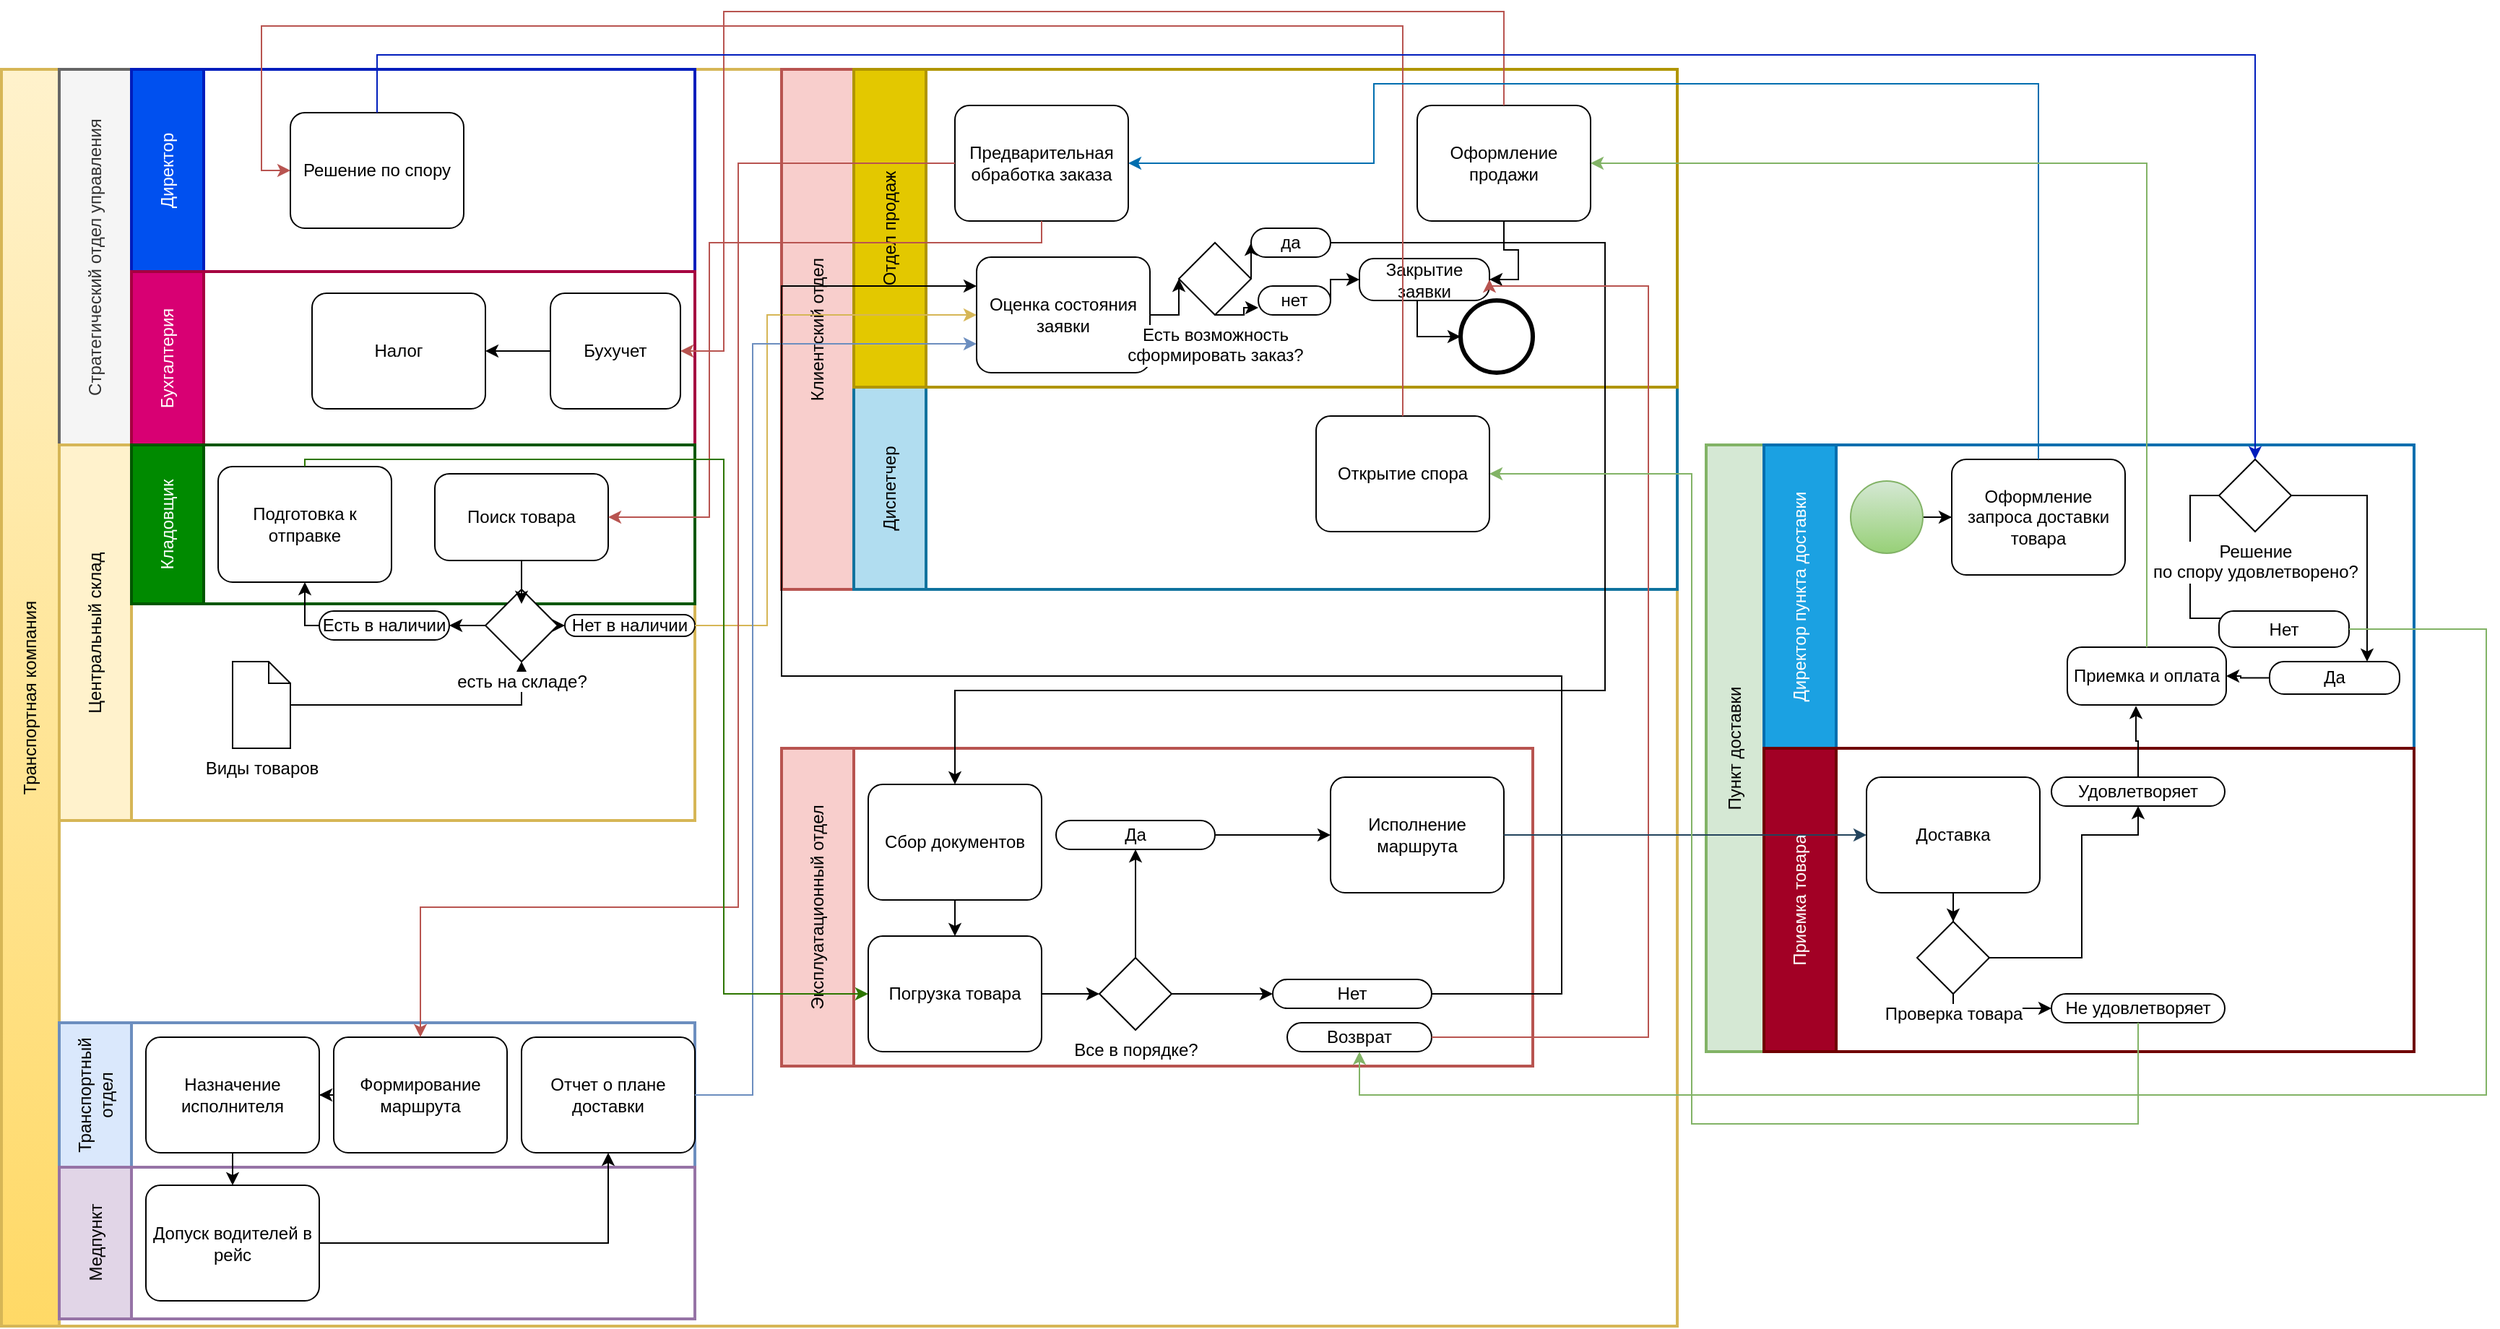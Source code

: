 <mxfile version="21.2.9" type="github">
  <diagram name="Страница 1" id="6Qy9KXgtEiCa99kPZCro">
    <mxGraphModel dx="2607" dy="1422" grid="1" gridSize="10" guides="1" tooltips="1" connect="1" arrows="1" fold="1" page="1" pageScale="1" pageWidth="827" pageHeight="1169" math="0" shadow="0">
      <root>
        <mxCell id="0" />
        <mxCell id="1" parent="0" />
        <mxCell id="vCZI6ark7r9UEHt2x8Z2-2" value="&lt;div&gt;Транспортная компания&lt;/div&gt;" style="swimlane;html=1;startSize=40;fontStyle=0;collapsible=0;horizontal=0;swimlaneLine=1;swimlaneFillColor=#ffffff;strokeWidth=2;whiteSpace=wrap;fillColor=#fff2cc;gradientColor=#ffd966;strokeColor=#d6b656;" vertex="1" parent="1">
          <mxGeometry x="10" y="50" width="1160" height="870" as="geometry" />
        </mxCell>
        <mxCell id="vCZI6ark7r9UEHt2x8Z2-12" value="Клиентский отдел" style="swimlane;html=1;startSize=50;fontStyle=0;collapsible=0;horizontal=0;swimlaneLine=1;swimlaneFillColor=#ffffff;strokeWidth=2;whiteSpace=wrap;fillColor=#f8cecc;strokeColor=#b85450;" vertex="1" parent="vCZI6ark7r9UEHt2x8Z2-2">
          <mxGeometry x="540" width="620" height="360" as="geometry" />
        </mxCell>
        <mxCell id="vCZI6ark7r9UEHt2x8Z2-25" value="Диспетчер" style="swimlane;html=1;startSize=50;fontStyle=0;collapsible=0;horizontal=0;swimlaneLine=1;swimlaneFillColor=#ffffff;strokeWidth=2;whiteSpace=wrap;fillColor=#b1ddf0;strokeColor=#10739e;" vertex="1" parent="vCZI6ark7r9UEHt2x8Z2-12">
          <mxGeometry x="50" y="220" width="570" height="140" as="geometry" />
        </mxCell>
        <mxCell id="vCZI6ark7r9UEHt2x8Z2-144" value="Открытие спора" style="points=[[0.25,0,0],[0.5,0,0],[0.75,0,0],[1,0.25,0],[1,0.5,0],[1,0.75,0],[0.75,1,0],[0.5,1,0],[0.25,1,0],[0,0.75,0],[0,0.5,0],[0,0.25,0]];shape=mxgraph.bpmn.task;whiteSpace=wrap;rectStyle=rounded;size=10;html=1;container=1;expand=0;collapsible=0;taskMarker=abstract;" vertex="1" parent="vCZI6ark7r9UEHt2x8Z2-25">
          <mxGeometry x="320" y="20" width="120" height="80" as="geometry" />
        </mxCell>
        <mxCell id="vCZI6ark7r9UEHt2x8Z2-69" value="Отдел продаж" style="swimlane;html=1;startSize=50;fontStyle=0;collapsible=0;horizontal=0;swimlaneLine=1;swimlaneFillColor=#ffffff;strokeWidth=2;whiteSpace=wrap;fillColor=#e3c800;fontColor=#000000;strokeColor=#B09500;" vertex="1" parent="vCZI6ark7r9UEHt2x8Z2-12">
          <mxGeometry x="50" width="570" height="220" as="geometry" />
        </mxCell>
        <mxCell id="vCZI6ark7r9UEHt2x8Z2-52" value="Предварительная обработка заказа" style="points=[[0.25,0,0],[0.5,0,0],[0.75,0,0],[1,0.25,0],[1,0.5,0],[1,0.75,0],[0.75,1,0],[0.5,1,0],[0.25,1,0],[0,0.75,0],[0,0.5,0],[0,0.25,0]];shape=mxgraph.bpmn.task;whiteSpace=wrap;rectStyle=rounded;size=10;html=1;container=1;expand=0;collapsible=0;taskMarker=abstract;" vertex="1" parent="vCZI6ark7r9UEHt2x8Z2-69">
          <mxGeometry x="70" y="25" width="120" height="80" as="geometry" />
        </mxCell>
        <mxCell id="vCZI6ark7r9UEHt2x8Z2-89" style="edgeStyle=orthogonalEdgeStyle;rounded=0;orthogonalLoop=1;jettySize=auto;html=1;" edge="1" parent="vCZI6ark7r9UEHt2x8Z2-69" source="vCZI6ark7r9UEHt2x8Z2-76" target="vCZI6ark7r9UEHt2x8Z2-88">
          <mxGeometry relative="1" as="geometry" />
        </mxCell>
        <mxCell id="vCZI6ark7r9UEHt2x8Z2-76" value="Оценка состояния заявки" style="points=[[0.25,0,0],[0.5,0,0],[0.75,0,0],[1,0.25,0],[1,0.5,0],[1,0.75,0],[0.75,1,0],[0.5,1,0],[0.25,1,0],[0,0.75,0],[0,0.5,0],[0,0.25,0]];shape=mxgraph.bpmn.task;whiteSpace=wrap;rectStyle=rounded;size=10;html=1;container=1;expand=0;collapsible=0;taskMarker=abstract;" vertex="1" parent="vCZI6ark7r9UEHt2x8Z2-69">
          <mxGeometry x="85" y="130" width="120" height="80" as="geometry" />
        </mxCell>
        <mxCell id="vCZI6ark7r9UEHt2x8Z2-94" style="edgeStyle=orthogonalEdgeStyle;rounded=0;orthogonalLoop=1;jettySize=auto;html=1;entryX=0;entryY=0.5;entryDx=0;entryDy=0;entryPerimeter=0;" edge="1" parent="vCZI6ark7r9UEHt2x8Z2-69" source="vCZI6ark7r9UEHt2x8Z2-88" target="vCZI6ark7r9UEHt2x8Z2-95">
          <mxGeometry relative="1" as="geometry">
            <mxPoint x="360" y="120" as="targetPoint" />
            <Array as="points">
              <mxPoint x="260" y="120" />
              <mxPoint x="260" y="120" />
            </Array>
          </mxGeometry>
        </mxCell>
        <mxCell id="vCZI6ark7r9UEHt2x8Z2-121" style="edgeStyle=orthogonalEdgeStyle;rounded=0;orthogonalLoop=1;jettySize=auto;html=1;exitX=0.5;exitY=1;exitDx=0;exitDy=0;exitPerimeter=0;entryX=0;entryY=0.75;entryDx=0;entryDy=0;entryPerimeter=0;" edge="1" parent="vCZI6ark7r9UEHt2x8Z2-69" source="vCZI6ark7r9UEHt2x8Z2-88" target="vCZI6ark7r9UEHt2x8Z2-115">
          <mxGeometry relative="1" as="geometry">
            <Array as="points">
              <mxPoint x="270" y="170" />
              <mxPoint x="270" y="165" />
            </Array>
          </mxGeometry>
        </mxCell>
        <mxCell id="vCZI6ark7r9UEHt2x8Z2-88" value="&lt;div&gt;Есть возможность &lt;br&gt;&lt;/div&gt;&lt;div&gt;сформировать заказ?&lt;/div&gt;" style="points=[[0.25,0.25,0],[0.5,0,0],[0.75,0.25,0],[1,0.5,0],[0.75,0.75,0],[0.5,1,0],[0.25,0.75,0],[0,0.5,0]];shape=mxgraph.bpmn.gateway2;html=1;verticalLabelPosition=bottom;labelBackgroundColor=#ffffff;verticalAlign=top;align=center;perimeter=rhombusPerimeter;outlineConnect=0;outline=none;symbol=none;" vertex="1" parent="vCZI6ark7r9UEHt2x8Z2-69">
          <mxGeometry x="225" y="120" width="50" height="50" as="geometry" />
        </mxCell>
        <mxCell id="vCZI6ark7r9UEHt2x8Z2-95" value="да" style="points=[[0.25,0,0],[0.5,0,0],[0.75,0,0],[1,0.25,0],[1,0.5,0],[1,0.75,0],[0.75,1,0],[0.5,1,0],[0.25,1,0],[0,0.75,0],[0,0.5,0],[0,0.25,0]];shape=mxgraph.bpmn.task;whiteSpace=wrap;rectStyle=rounded;size=10;html=1;container=1;expand=0;collapsible=0;taskMarker=abstract;" vertex="1" parent="vCZI6ark7r9UEHt2x8Z2-69">
          <mxGeometry x="275" y="110" width="55" height="20" as="geometry" />
        </mxCell>
        <mxCell id="vCZI6ark7r9UEHt2x8Z2-123" style="edgeStyle=orthogonalEdgeStyle;rounded=0;orthogonalLoop=1;jettySize=auto;html=1;exitX=1;exitY=0.5;exitDx=0;exitDy=0;exitPerimeter=0;entryX=0;entryY=0.5;entryDx=0;entryDy=0;entryPerimeter=0;" edge="1" parent="vCZI6ark7r9UEHt2x8Z2-69" source="vCZI6ark7r9UEHt2x8Z2-115" target="vCZI6ark7r9UEHt2x8Z2-133">
          <mxGeometry relative="1" as="geometry">
            <Array as="points">
              <mxPoint x="330" y="146" />
            </Array>
          </mxGeometry>
        </mxCell>
        <mxCell id="vCZI6ark7r9UEHt2x8Z2-115" value="нет" style="points=[[0.25,0,0],[0.5,0,0],[0.75,0,0],[1,0.25,0],[1,0.5,0],[1,0.75,0],[0.75,1,0],[0.5,1,0],[0.25,1,0],[0,0.75,0],[0,0.5,0],[0,0.25,0]];shape=mxgraph.bpmn.task;whiteSpace=wrap;rectStyle=rounded;size=10;html=1;container=1;expand=0;collapsible=0;taskMarker=abstract;" vertex="1" parent="vCZI6ark7r9UEHt2x8Z2-69">
          <mxGeometry x="280" y="150" width="50" height="20" as="geometry" />
        </mxCell>
        <mxCell id="vCZI6ark7r9UEHt2x8Z2-134" style="edgeStyle=orthogonalEdgeStyle;rounded=0;orthogonalLoop=1;jettySize=auto;html=1;entryX=0;entryY=0.5;entryDx=0;entryDy=0;entryPerimeter=0;" edge="1" parent="vCZI6ark7r9UEHt2x8Z2-69" source="vCZI6ark7r9UEHt2x8Z2-133" target="vCZI6ark7r9UEHt2x8Z2-165">
          <mxGeometry relative="1" as="geometry">
            <mxPoint x="460" y="200" as="targetPoint" />
            <Array as="points">
              <mxPoint x="390" y="185" />
            </Array>
          </mxGeometry>
        </mxCell>
        <mxCell id="vCZI6ark7r9UEHt2x8Z2-133" value="Закрытие заявки" style="points=[[0.25,0,0],[0.5,0,0],[0.75,0,0],[1,0.25,0],[1,0.5,0],[1,0.75,0],[0.75,1,0],[0.5,1,0],[0.25,1,0],[0,0.75,0],[0,0.5,0],[0,0.25,0]];shape=mxgraph.bpmn.task;whiteSpace=wrap;rectStyle=rounded;size=10;html=1;container=1;expand=0;collapsible=0;taskMarker=abstract;" vertex="1" parent="vCZI6ark7r9UEHt2x8Z2-69">
          <mxGeometry x="350" y="131" width="90" height="29" as="geometry" />
        </mxCell>
        <mxCell id="vCZI6ark7r9UEHt2x8Z2-158" style="edgeStyle=orthogonalEdgeStyle;rounded=0;orthogonalLoop=1;jettySize=auto;html=1;entryX=1;entryY=0.5;entryDx=0;entryDy=0;entryPerimeter=0;" edge="1" parent="vCZI6ark7r9UEHt2x8Z2-69" source="vCZI6ark7r9UEHt2x8Z2-156" target="vCZI6ark7r9UEHt2x8Z2-133">
          <mxGeometry relative="1" as="geometry" />
        </mxCell>
        <mxCell id="vCZI6ark7r9UEHt2x8Z2-156" value="Оформление продажи" style="points=[[0.25,0,0],[0.5,0,0],[0.75,0,0],[1,0.25,0],[1,0.5,0],[1,0.75,0],[0.75,1,0],[0.5,1,0],[0.25,1,0],[0,0.75,0],[0,0.5,0],[0,0.25,0]];shape=mxgraph.bpmn.task;whiteSpace=wrap;rectStyle=rounded;size=10;html=1;container=1;expand=0;collapsible=0;taskMarker=abstract;" vertex="1" parent="vCZI6ark7r9UEHt2x8Z2-69">
          <mxGeometry x="390" y="25" width="120" height="80" as="geometry" />
        </mxCell>
        <mxCell id="vCZI6ark7r9UEHt2x8Z2-165" value="" style="points=[[0.145,0.145,0],[0.5,0,0],[0.855,0.145,0],[1,0.5,0],[0.855,0.855,0],[0.5,1,0],[0.145,0.855,0],[0,0.5,0]];shape=mxgraph.bpmn.event;html=1;verticalLabelPosition=bottom;labelBackgroundColor=#ffffff;verticalAlign=top;align=center;perimeter=ellipsePerimeter;outlineConnect=0;aspect=fixed;outline=end;symbol=terminate2;" vertex="1" parent="vCZI6ark7r9UEHt2x8Z2-69">
          <mxGeometry x="420" y="160" width="50" height="50" as="geometry" />
        </mxCell>
        <mxCell id="vCZI6ark7r9UEHt2x8Z2-15" value="&lt;div&gt;Эксплуатационный отдел&lt;/div&gt;" style="swimlane;html=1;startSize=50;fontStyle=0;collapsible=0;horizontal=0;swimlaneLine=1;swimlaneFillColor=#ffffff;strokeWidth=2;whiteSpace=wrap;fillColor=#f8cecc;strokeColor=#b85450;" vertex="1" parent="vCZI6ark7r9UEHt2x8Z2-2">
          <mxGeometry x="540" y="470" width="520" height="220" as="geometry" />
        </mxCell>
        <mxCell id="vCZI6ark7r9UEHt2x8Z2-97" style="edgeStyle=orthogonalEdgeStyle;rounded=0;orthogonalLoop=1;jettySize=auto;html=1;entryX=0;entryY=0.5;entryDx=0;entryDy=0;entryPerimeter=0;" edge="1" parent="vCZI6ark7r9UEHt2x8Z2-15" source="vCZI6ark7r9UEHt2x8Z2-30" target="vCZI6ark7r9UEHt2x8Z2-108">
          <mxGeometry relative="1" as="geometry" />
        </mxCell>
        <mxCell id="vCZI6ark7r9UEHt2x8Z2-30" value="Погрузка товара" style="points=[[0.25,0,0],[0.5,0,0],[0.75,0,0],[1,0.25,0],[1,0.5,0],[1,0.75,0],[0.75,1,0],[0.5,1,0],[0.25,1,0],[0,0.75,0],[0,0.5,0],[0,0.25,0]];shape=mxgraph.bpmn.task;whiteSpace=wrap;rectStyle=rounded;size=10;html=1;container=1;expand=0;collapsible=0;taskMarker=abstract;" vertex="1" parent="vCZI6ark7r9UEHt2x8Z2-15">
          <mxGeometry x="60" y="130" width="120" height="80" as="geometry" />
        </mxCell>
        <mxCell id="vCZI6ark7r9UEHt2x8Z2-31" value="Исполнение маршрута" style="points=[[0.25,0,0],[0.5,0,0],[0.75,0,0],[1,0.25,0],[1,0.5,0],[1,0.75,0],[0.75,1,0],[0.5,1,0],[0.25,1,0],[0,0.75,0],[0,0.5,0],[0,0.25,0]];shape=mxgraph.bpmn.task;whiteSpace=wrap;rectStyle=rounded;size=10;html=1;container=1;expand=0;collapsible=0;taskMarker=abstract;" vertex="1" parent="vCZI6ark7r9UEHt2x8Z2-15">
          <mxGeometry x="380" y="20" width="120" height="80" as="geometry" />
        </mxCell>
        <mxCell id="vCZI6ark7r9UEHt2x8Z2-107" style="edgeStyle=orthogonalEdgeStyle;rounded=0;orthogonalLoop=1;jettySize=auto;html=1;" edge="1" parent="vCZI6ark7r9UEHt2x8Z2-15" source="vCZI6ark7r9UEHt2x8Z2-106" target="vCZI6ark7r9UEHt2x8Z2-30">
          <mxGeometry relative="1" as="geometry" />
        </mxCell>
        <mxCell id="vCZI6ark7r9UEHt2x8Z2-106" value="Сбор документов" style="points=[[0.25,0,0],[0.5,0,0],[0.75,0,0],[1,0.25,0],[1,0.5,0],[1,0.75,0],[0.75,1,0],[0.5,1,0],[0.25,1,0],[0,0.75,0],[0,0.5,0],[0,0.25,0]];shape=mxgraph.bpmn.task;whiteSpace=wrap;rectStyle=rounded;size=10;html=1;container=1;expand=0;collapsible=0;taskMarker=abstract;" vertex="1" parent="vCZI6ark7r9UEHt2x8Z2-15">
          <mxGeometry x="60" y="25" width="120" height="80" as="geometry" />
        </mxCell>
        <mxCell id="vCZI6ark7r9UEHt2x8Z2-109" style="edgeStyle=orthogonalEdgeStyle;rounded=0;orthogonalLoop=1;jettySize=auto;html=1;exitX=0.5;exitY=0;exitDx=0;exitDy=0;exitPerimeter=0;entryX=0.5;entryY=1;entryDx=0;entryDy=0;entryPerimeter=0;" edge="1" parent="vCZI6ark7r9UEHt2x8Z2-15" source="vCZI6ark7r9UEHt2x8Z2-108" target="vCZI6ark7r9UEHt2x8Z2-110">
          <mxGeometry relative="1" as="geometry">
            <mxPoint x="305" y="120" as="targetPoint" />
            <Array as="points">
              <mxPoint x="245" y="110" />
              <mxPoint x="245" y="110" />
            </Array>
          </mxGeometry>
        </mxCell>
        <mxCell id="vCZI6ark7r9UEHt2x8Z2-113" style="edgeStyle=orthogonalEdgeStyle;rounded=0;orthogonalLoop=1;jettySize=auto;html=1;exitX=1;exitY=0.5;exitDx=0;exitDy=0;exitPerimeter=0;entryX=0;entryY=0.5;entryDx=0;entryDy=0;entryPerimeter=0;" edge="1" parent="vCZI6ark7r9UEHt2x8Z2-15" source="vCZI6ark7r9UEHt2x8Z2-108" target="vCZI6ark7r9UEHt2x8Z2-112">
          <mxGeometry relative="1" as="geometry" />
        </mxCell>
        <mxCell id="vCZI6ark7r9UEHt2x8Z2-108" value="Все в порядке?" style="points=[[0.25,0.25,0],[0.5,0,0],[0.75,0.25,0],[1,0.5,0],[0.75,0.75,0],[0.5,1,0],[0.25,0.75,0],[0,0.5,0]];shape=mxgraph.bpmn.gateway2;html=1;verticalLabelPosition=bottom;labelBackgroundColor=#ffffff;verticalAlign=top;align=center;perimeter=rhombusPerimeter;outlineConnect=0;outline=none;symbol=none;" vertex="1" parent="vCZI6ark7r9UEHt2x8Z2-15">
          <mxGeometry x="220" y="145" width="50" height="50" as="geometry" />
        </mxCell>
        <mxCell id="vCZI6ark7r9UEHt2x8Z2-118" style="edgeStyle=orthogonalEdgeStyle;rounded=0;orthogonalLoop=1;jettySize=auto;html=1;" edge="1" parent="vCZI6ark7r9UEHt2x8Z2-15" source="vCZI6ark7r9UEHt2x8Z2-110" target="vCZI6ark7r9UEHt2x8Z2-31">
          <mxGeometry relative="1" as="geometry" />
        </mxCell>
        <mxCell id="vCZI6ark7r9UEHt2x8Z2-110" value="Да" style="points=[[0.25,0,0],[0.5,0,0],[0.75,0,0],[1,0.25,0],[1,0.5,0],[1,0.75,0],[0.75,1,0],[0.5,1,0],[0.25,1,0],[0,0.75,0],[0,0.5,0],[0,0.25,0]];shape=mxgraph.bpmn.task;whiteSpace=wrap;rectStyle=rounded;size=10;html=1;container=1;expand=0;collapsible=0;taskMarker=abstract;" vertex="1" parent="vCZI6ark7r9UEHt2x8Z2-15">
          <mxGeometry x="190" y="50" width="110" height="20" as="geometry" />
        </mxCell>
        <mxCell id="vCZI6ark7r9UEHt2x8Z2-112" value="Нет" style="points=[[0.25,0,0],[0.5,0,0],[0.75,0,0],[1,0.25,0],[1,0.5,0],[1,0.75,0],[0.75,1,0],[0.5,1,0],[0.25,1,0],[0,0.75,0],[0,0.5,0],[0,0.25,0]];shape=mxgraph.bpmn.task;whiteSpace=wrap;rectStyle=rounded;size=10;html=1;container=1;expand=0;collapsible=0;taskMarker=abstract;" vertex="1" parent="vCZI6ark7r9UEHt2x8Z2-15">
          <mxGeometry x="340" y="160" width="110" height="20" as="geometry" />
        </mxCell>
        <mxCell id="vCZI6ark7r9UEHt2x8Z2-141" value="Возврат" style="points=[[0.25,0,0],[0.5,0,0],[0.75,0,0],[1,0.25,0],[1,0.5,0],[1,0.75,0],[0.75,1,0],[0.5,1,0],[0.25,1,0],[0,0.75,0],[0,0.5,0],[0,0.25,0]];shape=mxgraph.bpmn.task;whiteSpace=wrap;rectStyle=rounded;size=10;html=1;container=1;expand=0;collapsible=0;taskMarker=abstract;" vertex="1" parent="vCZI6ark7r9UEHt2x8Z2-15">
          <mxGeometry x="350" y="190" width="100" height="20" as="geometry" />
        </mxCell>
        <mxCell id="vCZI6ark7r9UEHt2x8Z2-36" value="Стратегический отдел управления" style="swimlane;html=1;startSize=50;fontStyle=0;collapsible=0;horizontal=0;swimlaneLine=1;swimlaneFillColor=#ffffff;strokeWidth=2;whiteSpace=wrap;fillColor=#f5f5f5;fontColor=#333333;strokeColor=#666666;" vertex="1" parent="vCZI6ark7r9UEHt2x8Z2-2">
          <mxGeometry x="40" width="440" height="260" as="geometry" />
        </mxCell>
        <mxCell id="vCZI6ark7r9UEHt2x8Z2-17" value="Директор" style="swimlane;html=1;startSize=50;fontStyle=0;collapsible=0;horizontal=0;swimlaneLine=1;swimlaneFillColor=#ffffff;strokeWidth=2;whiteSpace=wrap;fillColor=#0050ef;fontColor=#ffffff;strokeColor=#001DBC;" vertex="1" parent="vCZI6ark7r9UEHt2x8Z2-36">
          <mxGeometry x="50" width="390" height="140" as="geometry" />
        </mxCell>
        <mxCell id="vCZI6ark7r9UEHt2x8Z2-146" value="Решение по спору" style="points=[[0.25,0,0],[0.5,0,0],[0.75,0,0],[1,0.25,0],[1,0.5,0],[1,0.75,0],[0.75,1,0],[0.5,1,0],[0.25,1,0],[0,0.75,0],[0,0.5,0],[0,0.25,0]];shape=mxgraph.bpmn.task;whiteSpace=wrap;rectStyle=rounded;size=10;html=1;container=1;expand=0;collapsible=0;taskMarker=abstract;" vertex="1" parent="vCZI6ark7r9UEHt2x8Z2-17">
          <mxGeometry x="110" y="30" width="120" height="80" as="geometry" />
        </mxCell>
        <mxCell id="vCZI6ark7r9UEHt2x8Z2-38" value="Бухгалтерия" style="swimlane;html=1;startSize=50;fontStyle=0;collapsible=0;horizontal=0;swimlaneLine=1;swimlaneFillColor=#ffffff;strokeWidth=2;whiteSpace=wrap;fillColor=#d80073;fontColor=#ffffff;strokeColor=#A50040;" vertex="1" parent="vCZI6ark7r9UEHt2x8Z2-36">
          <mxGeometry x="50" y="140" width="390" height="120" as="geometry" />
        </mxCell>
        <mxCell id="vCZI6ark7r9UEHt2x8Z2-130" style="edgeStyle=orthogonalEdgeStyle;rounded=0;orthogonalLoop=1;jettySize=auto;html=1;entryX=1;entryY=0.5;entryDx=0;entryDy=0;entryPerimeter=0;" edge="1" parent="vCZI6ark7r9UEHt2x8Z2-38" source="vCZI6ark7r9UEHt2x8Z2-128" target="vCZI6ark7r9UEHt2x8Z2-129">
          <mxGeometry relative="1" as="geometry" />
        </mxCell>
        <mxCell id="vCZI6ark7r9UEHt2x8Z2-128" value="Бухучет" style="points=[[0.25,0,0],[0.5,0,0],[0.75,0,0],[1,0.25,0],[1,0.5,0],[1,0.75,0],[0.75,1,0],[0.5,1,0],[0.25,1,0],[0,0.75,0],[0,0.5,0],[0,0.25,0]];shape=mxgraph.bpmn.task;whiteSpace=wrap;rectStyle=rounded;size=10;html=1;container=1;expand=0;collapsible=0;taskMarker=abstract;" vertex="1" parent="vCZI6ark7r9UEHt2x8Z2-38">
          <mxGeometry x="290" y="15" width="90" height="80" as="geometry" />
        </mxCell>
        <mxCell id="vCZI6ark7r9UEHt2x8Z2-129" value="Налог" style="points=[[0.25,0,0],[0.5,0,0],[0.75,0,0],[1,0.25,0],[1,0.5,0],[1,0.75,0],[0.75,1,0],[0.5,1,0],[0.25,1,0],[0,0.75,0],[0,0.5,0],[0,0.25,0]];shape=mxgraph.bpmn.task;whiteSpace=wrap;rectStyle=rounded;size=10;html=1;container=1;expand=0;collapsible=0;taskMarker=abstract;" vertex="1" parent="vCZI6ark7r9UEHt2x8Z2-38">
          <mxGeometry x="125" y="15" width="120" height="80" as="geometry" />
        </mxCell>
        <mxCell id="vCZI6ark7r9UEHt2x8Z2-11" value="Транспортный отдел" style="swimlane;html=1;startSize=50;fontStyle=0;collapsible=0;horizontal=0;swimlaneLine=1;swimlaneFillColor=#ffffff;strokeWidth=2;whiteSpace=wrap;fillColor=#dae8fc;strokeColor=#6c8ebf;" vertex="1" parent="vCZI6ark7r9UEHt2x8Z2-2">
          <mxGeometry x="40" y="660" width="440" height="100" as="geometry" />
        </mxCell>
        <mxCell id="vCZI6ark7r9UEHt2x8Z2-83" style="edgeStyle=orthogonalEdgeStyle;rounded=0;orthogonalLoop=1;jettySize=auto;html=1;" edge="1" parent="vCZI6ark7r9UEHt2x8Z2-11" source="vCZI6ark7r9UEHt2x8Z2-29" target="vCZI6ark7r9UEHt2x8Z2-82">
          <mxGeometry relative="1" as="geometry" />
        </mxCell>
        <mxCell id="vCZI6ark7r9UEHt2x8Z2-29" value="Формирование маршрута" style="points=[[0.25,0,0],[0.5,0,0],[0.75,0,0],[1,0.25,0],[1,0.5,0],[1,0.75,0],[0.75,1,0],[0.5,1,0],[0.25,1,0],[0,0.75,0],[0,0.5,0],[0,0.25,0]];shape=mxgraph.bpmn.task;whiteSpace=wrap;rectStyle=rounded;size=10;html=1;container=1;expand=0;collapsible=0;taskMarker=abstract;" vertex="1" parent="vCZI6ark7r9UEHt2x8Z2-11">
          <mxGeometry x="190" y="10" width="120" height="80" as="geometry" />
        </mxCell>
        <mxCell id="vCZI6ark7r9UEHt2x8Z2-82" value="Назначение исполнителя" style="points=[[0.25,0,0],[0.5,0,0],[0.75,0,0],[1,0.25,0],[1,0.5,0],[1,0.75,0],[0.75,1,0],[0.5,1,0],[0.25,1,0],[0,0.75,0],[0,0.5,0],[0,0.25,0]];shape=mxgraph.bpmn.task;whiteSpace=wrap;rectStyle=rounded;size=10;html=1;container=1;expand=0;collapsible=0;taskMarker=abstract;" vertex="1" parent="vCZI6ark7r9UEHt2x8Z2-11">
          <mxGeometry x="60" y="10" width="120" height="80" as="geometry" />
        </mxCell>
        <mxCell id="vCZI6ark7r9UEHt2x8Z2-85" value="Отчет о плане доставки" style="points=[[0.25,0,0],[0.5,0,0],[0.75,0,0],[1,0.25,0],[1,0.5,0],[1,0.75,0],[0.75,1,0],[0.5,1,0],[0.25,1,0],[0,0.75,0],[0,0.5,0],[0,0.25,0]];shape=mxgraph.bpmn.task;whiteSpace=wrap;rectStyle=rounded;size=10;html=1;container=1;expand=0;collapsible=0;taskMarker=abstract;" vertex="1" parent="vCZI6ark7r9UEHt2x8Z2-11">
          <mxGeometry x="320" y="10" width="120" height="80" as="geometry" />
        </mxCell>
        <mxCell id="vCZI6ark7r9UEHt2x8Z2-16" value="Медпункт" style="swimlane;html=1;startSize=50;fontStyle=0;collapsible=0;horizontal=0;swimlaneLine=1;swimlaneFillColor=#ffffff;strokeWidth=2;whiteSpace=wrap;fillColor=#e1d5e7;strokeColor=#9673a6;" vertex="1" parent="vCZI6ark7r9UEHt2x8Z2-2">
          <mxGeometry x="40" y="760" width="440" height="105" as="geometry" />
        </mxCell>
        <mxCell id="vCZI6ark7r9UEHt2x8Z2-33" value="Допуск водителей в рейс" style="points=[[0.25,0,0],[0.5,0,0],[0.75,0,0],[1,0.25,0],[1,0.5,0],[1,0.75,0],[0.75,1,0],[0.5,1,0],[0.25,1,0],[0,0.75,0],[0,0.5,0],[0,0.25,0]];shape=mxgraph.bpmn.task;whiteSpace=wrap;rectStyle=rounded;size=10;html=1;container=1;expand=0;collapsible=0;taskMarker=abstract;" vertex="1" parent="vCZI6ark7r9UEHt2x8Z2-16">
          <mxGeometry x="60" y="12.5" width="120" height="80" as="geometry" />
        </mxCell>
        <mxCell id="vCZI6ark7r9UEHt2x8Z2-1" value="&lt;div&gt;Центральный склад&lt;/div&gt;" style="swimlane;html=1;startSize=50;fontStyle=0;collapsible=0;horizontal=0;swimlaneLine=1;swimlaneFillColor=#ffffff;strokeWidth=2;whiteSpace=wrap;fillColor=#fff2cc;strokeColor=#d6b656;" vertex="1" parent="vCZI6ark7r9UEHt2x8Z2-2">
          <mxGeometry x="40" y="260" width="440" height="260" as="geometry" />
        </mxCell>
        <mxCell id="vCZI6ark7r9UEHt2x8Z2-27" value="&lt;div&gt;Кладовщик&lt;/div&gt;" style="swimlane;html=1;startSize=50;fontStyle=0;collapsible=0;horizontal=0;swimlaneLine=1;swimlaneFillColor=#ffffff;strokeWidth=2;whiteSpace=wrap;fillColor=#008a00;fontColor=#ffffff;strokeColor=#005700;" vertex="1" parent="vCZI6ark7r9UEHt2x8Z2-1">
          <mxGeometry x="50" width="390" height="110" as="geometry" />
        </mxCell>
        <mxCell id="vCZI6ark7r9UEHt2x8Z2-55" value="Поиск товара" style="points=[[0.25,0,0],[0.5,0,0],[0.75,0,0],[1,0.25,0],[1,0.5,0],[1,0.75,0],[0.75,1,0],[0.5,1,0],[0.25,1,0],[0,0.75,0],[0,0.5,0],[0,0.25,0]];shape=mxgraph.bpmn.task;whiteSpace=wrap;rectStyle=rounded;size=10;html=1;container=1;expand=0;collapsible=0;taskMarker=abstract;" vertex="1" parent="vCZI6ark7r9UEHt2x8Z2-27">
          <mxGeometry x="210" y="20" width="120" height="60" as="geometry" />
        </mxCell>
        <mxCell id="vCZI6ark7r9UEHt2x8Z2-40" value="Подготовка к отправке" style="points=[[0.25,0,0],[0.5,0,0],[0.75,0,0],[1,0.25,0],[1,0.5,0],[1,0.75,0],[0.75,1,0],[0.5,1,0],[0.25,1,0],[0,0.75,0],[0,0.5,0],[0,0.25,0]];shape=mxgraph.bpmn.task;whiteSpace=wrap;rectStyle=rounded;size=10;html=1;container=1;expand=0;collapsible=0;taskMarker=abstract;" vertex="1" parent="vCZI6ark7r9UEHt2x8Z2-27">
          <mxGeometry x="60" y="15" width="120" height="80" as="geometry" />
        </mxCell>
        <mxCell id="vCZI6ark7r9UEHt2x8Z2-60" style="edgeStyle=orthogonalEdgeStyle;rounded=0;orthogonalLoop=1;jettySize=auto;html=1;entryX=0.5;entryY=1;entryDx=0;entryDy=0;entryPerimeter=0;" edge="1" parent="vCZI6ark7r9UEHt2x8Z2-1" source="vCZI6ark7r9UEHt2x8Z2-41" target="vCZI6ark7r9UEHt2x8Z2-56">
          <mxGeometry relative="1" as="geometry" />
        </mxCell>
        <mxCell id="vCZI6ark7r9UEHt2x8Z2-41" value="Виды товаров" style="shape=mxgraph.bpmn.data;labelPosition=center;verticalLabelPosition=bottom;align=center;verticalAlign=top;size=15;html=1;" vertex="1" parent="vCZI6ark7r9UEHt2x8Z2-1">
          <mxGeometry x="120" y="150" width="40" height="60" as="geometry" />
        </mxCell>
        <mxCell id="vCZI6ark7r9UEHt2x8Z2-63" style="edgeStyle=orthogonalEdgeStyle;rounded=0;orthogonalLoop=1;jettySize=auto;html=1;entryX=1;entryY=0.5;entryDx=0;entryDy=0;entryPerimeter=0;" edge="1" parent="vCZI6ark7r9UEHt2x8Z2-1" source="vCZI6ark7r9UEHt2x8Z2-56" target="vCZI6ark7r9UEHt2x8Z2-62">
          <mxGeometry relative="1" as="geometry" />
        </mxCell>
        <mxCell id="vCZI6ark7r9UEHt2x8Z2-73" style="edgeStyle=orthogonalEdgeStyle;rounded=0;orthogonalLoop=1;jettySize=auto;html=1;entryX=0;entryY=0.5;entryDx=0;entryDy=0;entryPerimeter=0;" edge="1" parent="vCZI6ark7r9UEHt2x8Z2-1" source="vCZI6ark7r9UEHt2x8Z2-56" target="vCZI6ark7r9UEHt2x8Z2-72">
          <mxGeometry relative="1" as="geometry" />
        </mxCell>
        <mxCell id="vCZI6ark7r9UEHt2x8Z2-56" value="есть на складе?" style="points=[[0.25,0.25,0],[0.5,0,0],[0.75,0.25,0],[1,0.5,0],[0.75,0.75,0],[0.5,1,0],[0.25,0.75,0],[0,0.5,0]];shape=mxgraph.bpmn.gateway2;html=1;verticalLabelPosition=bottom;labelBackgroundColor=#ffffff;verticalAlign=top;align=center;perimeter=rhombusPerimeter;outlineConnect=0;outline=none;symbol=none;" vertex="1" parent="vCZI6ark7r9UEHt2x8Z2-1">
          <mxGeometry x="295" y="100" width="50" height="50" as="geometry" />
        </mxCell>
        <mxCell id="vCZI6ark7r9UEHt2x8Z2-58" value="" style="edgeStyle=orthogonalEdgeStyle;rounded=0;orthogonalLoop=1;jettySize=auto;html=1;entryX=0.5;entryY=0.2;entryDx=0;entryDy=0;entryPerimeter=0;" edge="1" parent="vCZI6ark7r9UEHt2x8Z2-1" source="vCZI6ark7r9UEHt2x8Z2-55" target="vCZI6ark7r9UEHt2x8Z2-56">
          <mxGeometry relative="1" as="geometry" />
        </mxCell>
        <mxCell id="vCZI6ark7r9UEHt2x8Z2-66" style="edgeStyle=orthogonalEdgeStyle;rounded=0;orthogonalLoop=1;jettySize=auto;html=1;entryX=0.5;entryY=1;entryDx=0;entryDy=0;entryPerimeter=0;exitX=0;exitY=0.5;exitDx=0;exitDy=0;exitPerimeter=0;" edge="1" parent="vCZI6ark7r9UEHt2x8Z2-1" source="vCZI6ark7r9UEHt2x8Z2-62" target="vCZI6ark7r9UEHt2x8Z2-40">
          <mxGeometry relative="1" as="geometry" />
        </mxCell>
        <mxCell id="vCZI6ark7r9UEHt2x8Z2-62" value="Есть в наличии" style="points=[[0.25,0,0],[0.5,0,0],[0.75,0,0],[1,0.25,0],[1,0.5,0],[1,0.75,0],[0.75,1,0],[0.5,1,0],[0.25,1,0],[0,0.75,0],[0,0.5,0],[0,0.25,0]];shape=mxgraph.bpmn.task;whiteSpace=wrap;rectStyle=rounded;size=10;html=1;container=1;expand=0;collapsible=0;taskMarker=abstract;" vertex="1" parent="vCZI6ark7r9UEHt2x8Z2-1">
          <mxGeometry x="180" y="115" width="90" height="20" as="geometry" />
        </mxCell>
        <mxCell id="vCZI6ark7r9UEHt2x8Z2-72" value="Нет в наличии" style="points=[[0.25,0,0],[0.5,0,0],[0.75,0,0],[1,0.25,0],[1,0.5,0],[1,0.75,0],[0.75,1,0],[0.5,1,0],[0.25,1,0],[0,0.75,0],[0,0.5,0],[0,0.25,0]];shape=mxgraph.bpmn.task;whiteSpace=wrap;rectStyle=rounded;size=10;html=1;container=1;expand=0;collapsible=0;taskMarker=abstract;" vertex="1" parent="vCZI6ark7r9UEHt2x8Z2-1">
          <mxGeometry x="350" y="117.5" width="90" height="15" as="geometry" />
        </mxCell>
        <mxCell id="vCZI6ark7r9UEHt2x8Z2-59" style="edgeStyle=orthogonalEdgeStyle;rounded=0;orthogonalLoop=1;jettySize=auto;html=1;exitX=0.5;exitY=1;exitDx=0;exitDy=0;exitPerimeter=0;fillColor=#f8cecc;strokeColor=#b85450;" edge="1" parent="vCZI6ark7r9UEHt2x8Z2-2" source="vCZI6ark7r9UEHt2x8Z2-52">
          <mxGeometry relative="1" as="geometry">
            <mxPoint x="420" y="310" as="targetPoint" />
            <Array as="points">
              <mxPoint x="720" y="120" />
              <mxPoint x="490" y="120" />
              <mxPoint x="490" y="310" />
            </Array>
          </mxGeometry>
        </mxCell>
        <mxCell id="vCZI6ark7r9UEHt2x8Z2-74" style="edgeStyle=orthogonalEdgeStyle;rounded=0;orthogonalLoop=1;jettySize=auto;html=1;entryX=0;entryY=0.5;entryDx=0;entryDy=0;entryPerimeter=0;fillColor=#fff2cc;strokeColor=#d6b656;" edge="1" parent="vCZI6ark7r9UEHt2x8Z2-2" source="vCZI6ark7r9UEHt2x8Z2-72" target="vCZI6ark7r9UEHt2x8Z2-76">
          <mxGeometry relative="1" as="geometry">
            <Array as="points">
              <mxPoint x="530" y="385" />
              <mxPoint x="530" y="170" />
            </Array>
          </mxGeometry>
        </mxCell>
        <mxCell id="vCZI6ark7r9UEHt2x8Z2-81" style="edgeStyle=orthogonalEdgeStyle;rounded=0;orthogonalLoop=1;jettySize=auto;html=1;fillColor=#f8cecc;strokeColor=#b85450;entryX=0.5;entryY=0;entryDx=0;entryDy=0;entryPerimeter=0;" edge="1" parent="vCZI6ark7r9UEHt2x8Z2-2" source="vCZI6ark7r9UEHt2x8Z2-52" target="vCZI6ark7r9UEHt2x8Z2-29">
          <mxGeometry relative="1" as="geometry">
            <mxPoint x="290" y="660" as="targetPoint" />
            <Array as="points">
              <mxPoint x="510" y="65" />
              <mxPoint x="510" y="580" />
              <mxPoint x="290" y="580" />
            </Array>
          </mxGeometry>
        </mxCell>
        <mxCell id="vCZI6ark7r9UEHt2x8Z2-84" style="edgeStyle=orthogonalEdgeStyle;rounded=0;orthogonalLoop=1;jettySize=auto;html=1;" edge="1" parent="vCZI6ark7r9UEHt2x8Z2-2" source="vCZI6ark7r9UEHt2x8Z2-82" target="vCZI6ark7r9UEHt2x8Z2-33">
          <mxGeometry relative="1" as="geometry" />
        </mxCell>
        <mxCell id="vCZI6ark7r9UEHt2x8Z2-87" style="edgeStyle=orthogonalEdgeStyle;rounded=0;orthogonalLoop=1;jettySize=auto;html=1;entryX=0;entryY=0.75;entryDx=0;entryDy=0;entryPerimeter=0;fillColor=#dae8fc;strokeColor=#6c8ebf;exitX=1;exitY=0.5;exitDx=0;exitDy=0;exitPerimeter=0;" edge="1" parent="vCZI6ark7r9UEHt2x8Z2-2" source="vCZI6ark7r9UEHt2x8Z2-85" target="vCZI6ark7r9UEHt2x8Z2-76">
          <mxGeometry relative="1" as="geometry">
            <Array as="points">
              <mxPoint x="520" y="710" />
              <mxPoint x="520" y="190" />
            </Array>
          </mxGeometry>
        </mxCell>
        <mxCell id="vCZI6ark7r9UEHt2x8Z2-96" style="edgeStyle=orthogonalEdgeStyle;rounded=0;orthogonalLoop=1;jettySize=auto;html=1;entryX=0.5;entryY=0;entryDx=0;entryDy=0;entryPerimeter=0;" edge="1" parent="vCZI6ark7r9UEHt2x8Z2-2" source="vCZI6ark7r9UEHt2x8Z2-95" target="vCZI6ark7r9UEHt2x8Z2-106">
          <mxGeometry relative="1" as="geometry">
            <Array as="points">
              <mxPoint x="1110" y="120" />
              <mxPoint x="1110" y="430" />
              <mxPoint x="660" y="430" />
            </Array>
          </mxGeometry>
        </mxCell>
        <mxCell id="vCZI6ark7r9UEHt2x8Z2-105" style="edgeStyle=orthogonalEdgeStyle;rounded=0;orthogonalLoop=1;jettySize=auto;html=1;entryX=0;entryY=0.5;entryDx=0;entryDy=0;entryPerimeter=0;fillColor=#60a917;strokeColor=#2D7600;" edge="1" parent="vCZI6ark7r9UEHt2x8Z2-2" source="vCZI6ark7r9UEHt2x8Z2-40" target="vCZI6ark7r9UEHt2x8Z2-30">
          <mxGeometry relative="1" as="geometry">
            <Array as="points">
              <mxPoint x="210" y="270" />
              <mxPoint x="500" y="270" />
              <mxPoint x="500" y="640" />
            </Array>
          </mxGeometry>
        </mxCell>
        <mxCell id="vCZI6ark7r9UEHt2x8Z2-117" style="edgeStyle=orthogonalEdgeStyle;rounded=0;orthogonalLoop=1;jettySize=auto;html=1;exitX=1;exitY=0.5;exitDx=0;exitDy=0;exitPerimeter=0;entryX=0;entryY=0.25;entryDx=0;entryDy=0;entryPerimeter=0;" edge="1" parent="vCZI6ark7r9UEHt2x8Z2-2" source="vCZI6ark7r9UEHt2x8Z2-112" target="vCZI6ark7r9UEHt2x8Z2-76">
          <mxGeometry relative="1" as="geometry">
            <Array as="points">
              <mxPoint x="1080" y="640" />
              <mxPoint x="1080" y="420" />
              <mxPoint x="540" y="420" />
              <mxPoint x="540" y="150" />
            </Array>
          </mxGeometry>
        </mxCell>
        <mxCell id="vCZI6ark7r9UEHt2x8Z2-145" style="edgeStyle=orthogonalEdgeStyle;rounded=0;orthogonalLoop=1;jettySize=auto;html=1;entryX=0;entryY=0.5;entryDx=0;entryDy=0;entryPerimeter=0;fillColor=#f8cecc;strokeColor=#b85450;" edge="1" parent="vCZI6ark7r9UEHt2x8Z2-2" source="vCZI6ark7r9UEHt2x8Z2-144" target="vCZI6ark7r9UEHt2x8Z2-146">
          <mxGeometry relative="1" as="geometry">
            <mxPoint x="180" y="80" as="targetPoint" />
            <Array as="points">
              <mxPoint x="970" y="-30" />
              <mxPoint x="180" y="-30" />
              <mxPoint x="180" y="70" />
            </Array>
          </mxGeometry>
        </mxCell>
        <mxCell id="vCZI6ark7r9UEHt2x8Z2-157" style="edgeStyle=orthogonalEdgeStyle;rounded=0;orthogonalLoop=1;jettySize=auto;html=1;entryX=1;entryY=0.5;entryDx=0;entryDy=0;entryPerimeter=0;fillColor=#f8cecc;strokeColor=#b85450;" edge="1" parent="vCZI6ark7r9UEHt2x8Z2-2" source="vCZI6ark7r9UEHt2x8Z2-156" target="vCZI6ark7r9UEHt2x8Z2-128">
          <mxGeometry relative="1" as="geometry">
            <Array as="points">
              <mxPoint x="1040" y="-40" />
              <mxPoint x="500" y="-40" />
              <mxPoint x="500" y="195" />
            </Array>
          </mxGeometry>
        </mxCell>
        <mxCell id="vCZI6ark7r9UEHt2x8Z2-86" style="edgeStyle=orthogonalEdgeStyle;rounded=0;orthogonalLoop=1;jettySize=auto;html=1;entryX=0.5;entryY=1;entryDx=0;entryDy=0;entryPerimeter=0;" edge="1" parent="vCZI6ark7r9UEHt2x8Z2-2" source="vCZI6ark7r9UEHt2x8Z2-33" target="vCZI6ark7r9UEHt2x8Z2-85">
          <mxGeometry relative="1" as="geometry">
            <mxPoint x="350" y="760" as="targetPoint" />
            <Array as="points">
              <mxPoint x="420" y="813" />
            </Array>
          </mxGeometry>
        </mxCell>
        <mxCell id="vCZI6ark7r9UEHt2x8Z2-159" style="edgeStyle=orthogonalEdgeStyle;rounded=0;orthogonalLoop=1;jettySize=auto;html=1;entryX=1;entryY=0.5;entryDx=0;entryDy=0;entryPerimeter=0;fillColor=#f8cecc;strokeColor=#b85450;" edge="1" parent="vCZI6ark7r9UEHt2x8Z2-2" source="vCZI6ark7r9UEHt2x8Z2-141" target="vCZI6ark7r9UEHt2x8Z2-133">
          <mxGeometry relative="1" as="geometry">
            <mxPoint x="1030" y="160" as="targetPoint" />
            <Array as="points">
              <mxPoint x="1140" y="670" />
              <mxPoint x="1140" y="150" />
              <mxPoint x="1030" y="150" />
            </Array>
          </mxGeometry>
        </mxCell>
        <mxCell id="vCZI6ark7r9UEHt2x8Z2-3" value="&lt;div&gt;Пункт доставки&lt;/div&gt;" style="swimlane;html=1;startSize=40;fontStyle=0;collapsible=0;horizontal=0;swimlaneLine=1;swimlaneFillColor=#ffffff;strokeWidth=2;whiteSpace=wrap;fillColor=#d5e8d4;strokeColor=#82b366;" vertex="1" parent="1">
          <mxGeometry x="1190" y="310" width="490" height="420" as="geometry" />
        </mxCell>
        <mxCell id="vCZI6ark7r9UEHt2x8Z2-4" value="&lt;div&gt;Директор пункта доставки&lt;/div&gt;" style="swimlane;html=1;startSize=50;fontStyle=0;collapsible=0;horizontal=0;swimlaneLine=1;swimlaneFillColor=#ffffff;strokeWidth=2;whiteSpace=wrap;fillColor=#1ba1e2;fontColor=#ffffff;strokeColor=#006EAF;" vertex="1" parent="vCZI6ark7r9UEHt2x8Z2-3">
          <mxGeometry x="40" width="450" height="210" as="geometry" />
        </mxCell>
        <mxCell id="vCZI6ark7r9UEHt2x8Z2-49" style="edgeStyle=orthogonalEdgeStyle;rounded=0;orthogonalLoop=1;jettySize=auto;html=1;" edge="1" parent="vCZI6ark7r9UEHt2x8Z2-4" source="vCZI6ark7r9UEHt2x8Z2-47" target="vCZI6ark7r9UEHt2x8Z2-48">
          <mxGeometry relative="1" as="geometry" />
        </mxCell>
        <mxCell id="vCZI6ark7r9UEHt2x8Z2-47" value="" style="points=[[0.145,0.145,0],[0.5,0,0],[0.855,0.145,0],[1,0.5,0],[0.855,0.855,0],[0.5,1,0],[0.145,0.855,0],[0,0.5,0]];shape=mxgraph.bpmn.event;html=1;verticalLabelPosition=bottom;labelBackgroundColor=#ffffff;verticalAlign=top;align=center;perimeter=ellipsePerimeter;outlineConnect=0;aspect=fixed;outline=standard;symbol=general;fillColor=#d5e8d4;gradientColor=#97d077;strokeColor=#82b366;" vertex="1" parent="vCZI6ark7r9UEHt2x8Z2-4">
          <mxGeometry x="60" y="25" width="50" height="50" as="geometry" />
        </mxCell>
        <mxCell id="vCZI6ark7r9UEHt2x8Z2-48" value="Оформление запроса доставки товара" style="points=[[0.25,0,0],[0.5,0,0],[0.75,0,0],[1,0.25,0],[1,0.5,0],[1,0.75,0],[0.75,1,0],[0.5,1,0],[0.25,1,0],[0,0.75,0],[0,0.5,0],[0,0.25,0]];shape=mxgraph.bpmn.task;whiteSpace=wrap;rectStyle=rounded;size=10;html=1;container=1;expand=0;collapsible=0;taskMarker=abstract;" vertex="1" parent="vCZI6ark7r9UEHt2x8Z2-4">
          <mxGeometry x="130" y="10" width="120" height="80" as="geometry" />
        </mxCell>
        <mxCell id="vCZI6ark7r9UEHt2x8Z2-125" value="Приемка и оплата" style="points=[[0.25,0,0],[0.5,0,0],[0.75,0,0],[1,0.25,0],[1,0.5,0],[1,0.75,0],[0.75,1,0],[0.5,1,0],[0.25,1,0],[0,0.75,0],[0,0.5,0],[0,0.25,0]];shape=mxgraph.bpmn.task;whiteSpace=wrap;rectStyle=rounded;size=10;html=1;container=1;expand=0;collapsible=0;taskMarker=abstract;" vertex="1" parent="vCZI6ark7r9UEHt2x8Z2-4">
          <mxGeometry x="210" y="140" width="110" height="40" as="geometry" />
        </mxCell>
        <mxCell id="vCZI6ark7r9UEHt2x8Z2-151" style="edgeStyle=orthogonalEdgeStyle;rounded=0;orthogonalLoop=1;jettySize=auto;html=1;entryX=0.75;entryY=0;entryDx=0;entryDy=0;entryPerimeter=0;exitX=1;exitY=0.5;exitDx=0;exitDy=0;exitPerimeter=0;" edge="1" parent="vCZI6ark7r9UEHt2x8Z2-4" source="vCZI6ark7r9UEHt2x8Z2-149" target="vCZI6ark7r9UEHt2x8Z2-150">
          <mxGeometry relative="1" as="geometry" />
        </mxCell>
        <mxCell id="vCZI6ark7r9UEHt2x8Z2-154" style="edgeStyle=orthogonalEdgeStyle;rounded=0;orthogonalLoop=1;jettySize=auto;html=1;entryX=0;entryY=0.25;entryDx=0;entryDy=0;entryPerimeter=0;exitX=0;exitY=0.5;exitDx=0;exitDy=0;exitPerimeter=0;" edge="1" parent="vCZI6ark7r9UEHt2x8Z2-4" source="vCZI6ark7r9UEHt2x8Z2-149" target="vCZI6ark7r9UEHt2x8Z2-153">
          <mxGeometry relative="1" as="geometry">
            <Array as="points">
              <mxPoint x="295" y="35" />
              <mxPoint x="295" y="120" />
              <mxPoint x="350" y="120" />
            </Array>
          </mxGeometry>
        </mxCell>
        <mxCell id="vCZI6ark7r9UEHt2x8Z2-149" value="&lt;div&gt;Решение &lt;br&gt;&lt;/div&gt;&lt;div&gt;по спору удовлетворено?&lt;/div&gt;" style="points=[[0.25,0.25,0],[0.5,0,0],[0.75,0.25,0],[1,0.5,0],[0.75,0.75,0],[0.5,1,0],[0.25,0.75,0],[0,0.5,0]];shape=mxgraph.bpmn.gateway2;html=1;verticalLabelPosition=bottom;labelBackgroundColor=#ffffff;verticalAlign=top;align=center;perimeter=rhombusPerimeter;outlineConnect=0;outline=none;symbol=none;" vertex="1" parent="vCZI6ark7r9UEHt2x8Z2-4">
          <mxGeometry x="315" y="10" width="50" height="50" as="geometry" />
        </mxCell>
        <mxCell id="vCZI6ark7r9UEHt2x8Z2-152" style="edgeStyle=orthogonalEdgeStyle;rounded=0;orthogonalLoop=1;jettySize=auto;html=1;entryX=1;entryY=0.5;entryDx=0;entryDy=0;entryPerimeter=0;" edge="1" parent="vCZI6ark7r9UEHt2x8Z2-4" source="vCZI6ark7r9UEHt2x8Z2-150" target="vCZI6ark7r9UEHt2x8Z2-125">
          <mxGeometry relative="1" as="geometry" />
        </mxCell>
        <mxCell id="vCZI6ark7r9UEHt2x8Z2-150" value="Да" style="points=[[0.25,0,0],[0.5,0,0],[0.75,0,0],[1,0.25,0],[1,0.5,0],[1,0.75,0],[0.75,1,0],[0.5,1,0],[0.25,1,0],[0,0.75,0],[0,0.5,0],[0,0.25,0]];shape=mxgraph.bpmn.task;whiteSpace=wrap;rectStyle=rounded;size=10;html=1;container=1;expand=0;collapsible=0;taskMarker=abstract;" vertex="1" parent="vCZI6ark7r9UEHt2x8Z2-4">
          <mxGeometry x="350" y="150" width="90" height="22.5" as="geometry" />
        </mxCell>
        <mxCell id="vCZI6ark7r9UEHt2x8Z2-153" value="Нет" style="points=[[0.25,0,0],[0.5,0,0],[0.75,0,0],[1,0.25,0],[1,0.5,0],[1,0.75,0],[0.75,1,0],[0.5,1,0],[0.25,1,0],[0,0.75,0],[0,0.5,0],[0,0.25,0]];shape=mxgraph.bpmn.task;whiteSpace=wrap;rectStyle=rounded;size=10;html=1;container=1;expand=0;collapsible=0;taskMarker=abstract;" vertex="1" parent="vCZI6ark7r9UEHt2x8Z2-4">
          <mxGeometry x="315" y="115" width="90" height="25" as="geometry" />
        </mxCell>
        <mxCell id="vCZI6ark7r9UEHt2x8Z2-39" value="Приемка товара" style="swimlane;html=1;startSize=50;fontStyle=0;collapsible=0;horizontal=0;swimlaneLine=1;swimlaneFillColor=#ffffff;strokeWidth=2;whiteSpace=wrap;fillColor=#a20025;fontColor=#ffffff;strokeColor=#6F0000;" vertex="1" parent="vCZI6ark7r9UEHt2x8Z2-3">
          <mxGeometry x="40" y="210" width="450" height="210" as="geometry" />
        </mxCell>
        <mxCell id="vCZI6ark7r9UEHt2x8Z2-102" style="edgeStyle=orthogonalEdgeStyle;rounded=0;orthogonalLoop=1;jettySize=auto;html=1;" edge="1" parent="vCZI6ark7r9UEHt2x8Z2-39" source="vCZI6ark7r9UEHt2x8Z2-99" target="vCZI6ark7r9UEHt2x8Z2-101">
          <mxGeometry relative="1" as="geometry" />
        </mxCell>
        <mxCell id="vCZI6ark7r9UEHt2x8Z2-99" value="Доставка" style="points=[[0.25,0,0],[0.5,0,0],[0.75,0,0],[1,0.25,0],[1,0.5,0],[1,0.75,0],[0.75,1,0],[0.5,1,0],[0.25,1,0],[0,0.75,0],[0,0.5,0],[0,0.25,0]];shape=mxgraph.bpmn.task;whiteSpace=wrap;rectStyle=rounded;size=10;html=1;container=1;expand=0;collapsible=0;taskMarker=abstract;" vertex="1" parent="vCZI6ark7r9UEHt2x8Z2-39">
          <mxGeometry x="71" y="20" width="120" height="80" as="geometry" />
        </mxCell>
        <mxCell id="vCZI6ark7r9UEHt2x8Z2-120" style="edgeStyle=orthogonalEdgeStyle;rounded=0;orthogonalLoop=1;jettySize=auto;html=1;entryX=0.5;entryY=1;entryDx=0;entryDy=0;entryPerimeter=0;" edge="1" parent="vCZI6ark7r9UEHt2x8Z2-39" source="vCZI6ark7r9UEHt2x8Z2-101" target="vCZI6ark7r9UEHt2x8Z2-119">
          <mxGeometry relative="1" as="geometry">
            <Array as="points">
              <mxPoint x="220" y="145" />
              <mxPoint x="220" y="60" />
              <mxPoint x="259" y="60" />
            </Array>
          </mxGeometry>
        </mxCell>
        <mxCell id="vCZI6ark7r9UEHt2x8Z2-138" style="edgeStyle=orthogonalEdgeStyle;rounded=0;orthogonalLoop=1;jettySize=auto;html=1;entryX=0;entryY=0.5;entryDx=0;entryDy=0;entryPerimeter=0;exitX=0.5;exitY=1;exitDx=0;exitDy=0;exitPerimeter=0;" edge="1" parent="vCZI6ark7r9UEHt2x8Z2-39" source="vCZI6ark7r9UEHt2x8Z2-101" target="vCZI6ark7r9UEHt2x8Z2-137">
          <mxGeometry relative="1" as="geometry" />
        </mxCell>
        <mxCell id="vCZI6ark7r9UEHt2x8Z2-101" value="Проверка товара" style="points=[[0.25,0.25,0],[0.5,0,0],[0.75,0.25,0],[1,0.5,0],[0.75,0.75,0],[0.5,1,0],[0.25,0.75,0],[0,0.5,0]];shape=mxgraph.bpmn.gateway2;html=1;verticalLabelPosition=bottom;labelBackgroundColor=#ffffff;verticalAlign=top;align=center;perimeter=rhombusPerimeter;outlineConnect=0;outline=none;symbol=none;" vertex="1" parent="vCZI6ark7r9UEHt2x8Z2-39">
          <mxGeometry x="106" y="120" width="50" height="50" as="geometry" />
        </mxCell>
        <mxCell id="vCZI6ark7r9UEHt2x8Z2-119" value="Удовлетворяет" style="points=[[0.25,0,0],[0.5,0,0],[0.75,0,0],[1,0.25,0],[1,0.5,0],[1,0.75,0],[0.75,1,0],[0.5,1,0],[0.25,1,0],[0,0.75,0],[0,0.5,0],[0,0.25,0]];shape=mxgraph.bpmn.task;whiteSpace=wrap;rectStyle=rounded;size=10;html=1;container=1;expand=0;collapsible=0;taskMarker=abstract;" vertex="1" parent="vCZI6ark7r9UEHt2x8Z2-39">
          <mxGeometry x="199" y="20" width="120" height="20" as="geometry" />
        </mxCell>
        <mxCell id="vCZI6ark7r9UEHt2x8Z2-137" value="Не удовлетворяет" style="points=[[0.25,0,0],[0.5,0,0],[0.75,0,0],[1,0.25,0],[1,0.5,0],[1,0.75,0],[0.75,1,0],[0.5,1,0],[0.25,1,0],[0,0.75,0],[0,0.5,0],[0,0.25,0]];shape=mxgraph.bpmn.task;whiteSpace=wrap;rectStyle=rounded;size=10;html=1;container=1;expand=0;collapsible=0;taskMarker=abstract;" vertex="1" parent="vCZI6ark7r9UEHt2x8Z2-39">
          <mxGeometry x="199" y="170" width="120" height="20" as="geometry" />
        </mxCell>
        <mxCell id="vCZI6ark7r9UEHt2x8Z2-124" style="edgeStyle=orthogonalEdgeStyle;rounded=0;orthogonalLoop=1;jettySize=auto;html=1;entryX=0.432;entryY=1.016;entryDx=0;entryDy=0;entryPerimeter=0;" edge="1" parent="vCZI6ark7r9UEHt2x8Z2-3" source="vCZI6ark7r9UEHt2x8Z2-119" target="vCZI6ark7r9UEHt2x8Z2-125">
          <mxGeometry relative="1" as="geometry">
            <mxPoint x="299" y="170" as="targetPoint" />
          </mxGeometry>
        </mxCell>
        <mxCell id="vCZI6ark7r9UEHt2x8Z2-50" style="edgeStyle=orthogonalEdgeStyle;rounded=0;orthogonalLoop=1;jettySize=auto;html=1;entryX=1;entryY=0.5;entryDx=0;entryDy=0;entryPerimeter=0;exitX=0.5;exitY=0;exitDx=0;exitDy=0;exitPerimeter=0;fillColor=#1ba1e2;strokeColor=#006EAF;" edge="1" parent="1" source="vCZI6ark7r9UEHt2x8Z2-48" target="vCZI6ark7r9UEHt2x8Z2-52">
          <mxGeometry relative="1" as="geometry">
            <mxPoint x="1309" y="310" as="sourcePoint" />
            <mxPoint x="925" y="115" as="targetPoint" />
            <Array as="points">
              <mxPoint x="1420" y="60" />
              <mxPoint x="960" y="60" />
              <mxPoint x="960" y="115" />
            </Array>
          </mxGeometry>
        </mxCell>
        <mxCell id="vCZI6ark7r9UEHt2x8Z2-98" style="edgeStyle=orthogonalEdgeStyle;rounded=0;orthogonalLoop=1;jettySize=auto;html=1;entryX=0;entryY=0.5;entryDx=0;entryDy=0;entryPerimeter=0;fillColor=#bac8d3;strokeColor=#23445d;" edge="1" parent="1" source="vCZI6ark7r9UEHt2x8Z2-31" target="vCZI6ark7r9UEHt2x8Z2-99">
          <mxGeometry relative="1" as="geometry">
            <mxPoint x="1280" y="570" as="targetPoint" />
          </mxGeometry>
        </mxCell>
        <mxCell id="vCZI6ark7r9UEHt2x8Z2-126" style="edgeStyle=orthogonalEdgeStyle;rounded=0;orthogonalLoop=1;jettySize=auto;html=1;entryX=1;entryY=0.5;entryDx=0;entryDy=0;entryPerimeter=0;fillColor=#d5e8d4;strokeColor=#82b366;" edge="1" parent="1" source="vCZI6ark7r9UEHt2x8Z2-125" target="vCZI6ark7r9UEHt2x8Z2-156">
          <mxGeometry relative="1" as="geometry">
            <mxPoint x="430" y="240" as="targetPoint" />
            <Array as="points">
              <mxPoint x="1495" y="115" />
            </Array>
          </mxGeometry>
        </mxCell>
        <mxCell id="vCZI6ark7r9UEHt2x8Z2-140" style="edgeStyle=orthogonalEdgeStyle;rounded=0;orthogonalLoop=1;jettySize=auto;html=1;entryX=1;entryY=0.5;entryDx=0;entryDy=0;entryPerimeter=0;fillColor=#d5e8d4;strokeColor=#82b366;" edge="1" parent="1" source="vCZI6ark7r9UEHt2x8Z2-137" target="vCZI6ark7r9UEHt2x8Z2-144">
          <mxGeometry relative="1" as="geometry">
            <mxPoint x="870" y="670" as="targetPoint" />
            <Array as="points">
              <mxPoint x="1489" y="780" />
              <mxPoint x="1180" y="780" />
              <mxPoint x="1180" y="330" />
            </Array>
          </mxGeometry>
        </mxCell>
        <mxCell id="vCZI6ark7r9UEHt2x8Z2-147" style="edgeStyle=orthogonalEdgeStyle;rounded=0;orthogonalLoop=1;jettySize=auto;html=1;entryX=0.5;entryY=0;entryDx=0;entryDy=0;entryPerimeter=0;fillColor=#0050ef;strokeColor=#001DBC;" edge="1" parent="1" source="vCZI6ark7r9UEHt2x8Z2-146" target="vCZI6ark7r9UEHt2x8Z2-149">
          <mxGeometry relative="1" as="geometry">
            <mxPoint x="1570" y="335" as="targetPoint" />
            <Array as="points">
              <mxPoint x="270" y="40" />
              <mxPoint x="1570" y="40" />
            </Array>
          </mxGeometry>
        </mxCell>
        <mxCell id="vCZI6ark7r9UEHt2x8Z2-155" style="edgeStyle=orthogonalEdgeStyle;rounded=0;orthogonalLoop=1;jettySize=auto;html=1;exitX=1;exitY=0.5;exitDx=0;exitDy=0;exitPerimeter=0;entryX=0.5;entryY=1;entryDx=0;entryDy=0;entryPerimeter=0;fillColor=#d5e8d4;strokeColor=#82b366;" edge="1" parent="1" source="vCZI6ark7r9UEHt2x8Z2-153" target="vCZI6ark7r9UEHt2x8Z2-141">
          <mxGeometry relative="1" as="geometry">
            <Array as="points">
              <mxPoint x="1730" y="438" />
              <mxPoint x="1730" y="760" />
              <mxPoint x="950" y="760" />
            </Array>
          </mxGeometry>
        </mxCell>
      </root>
    </mxGraphModel>
  </diagram>
</mxfile>
